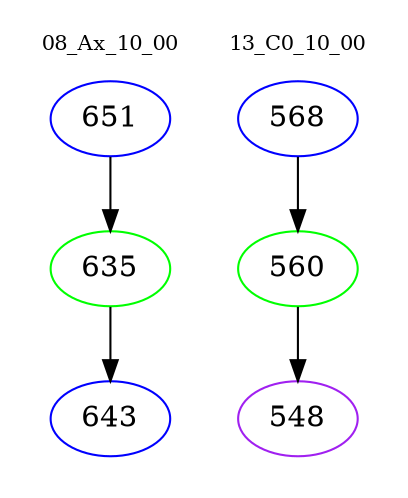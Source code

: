 digraph{
subgraph cluster_0 {
color = white
label = "08_Ax_10_00";
fontsize=10;
T0_651 [label="651", color="blue"]
T0_651 -> T0_635 [color="black"]
T0_635 [label="635", color="green"]
T0_635 -> T0_643 [color="black"]
T0_643 [label="643", color="blue"]
}
subgraph cluster_1 {
color = white
label = "13_C0_10_00";
fontsize=10;
T1_568 [label="568", color="blue"]
T1_568 -> T1_560 [color="black"]
T1_560 [label="560", color="green"]
T1_560 -> T1_548 [color="black"]
T1_548 [label="548", color="purple"]
}
}

